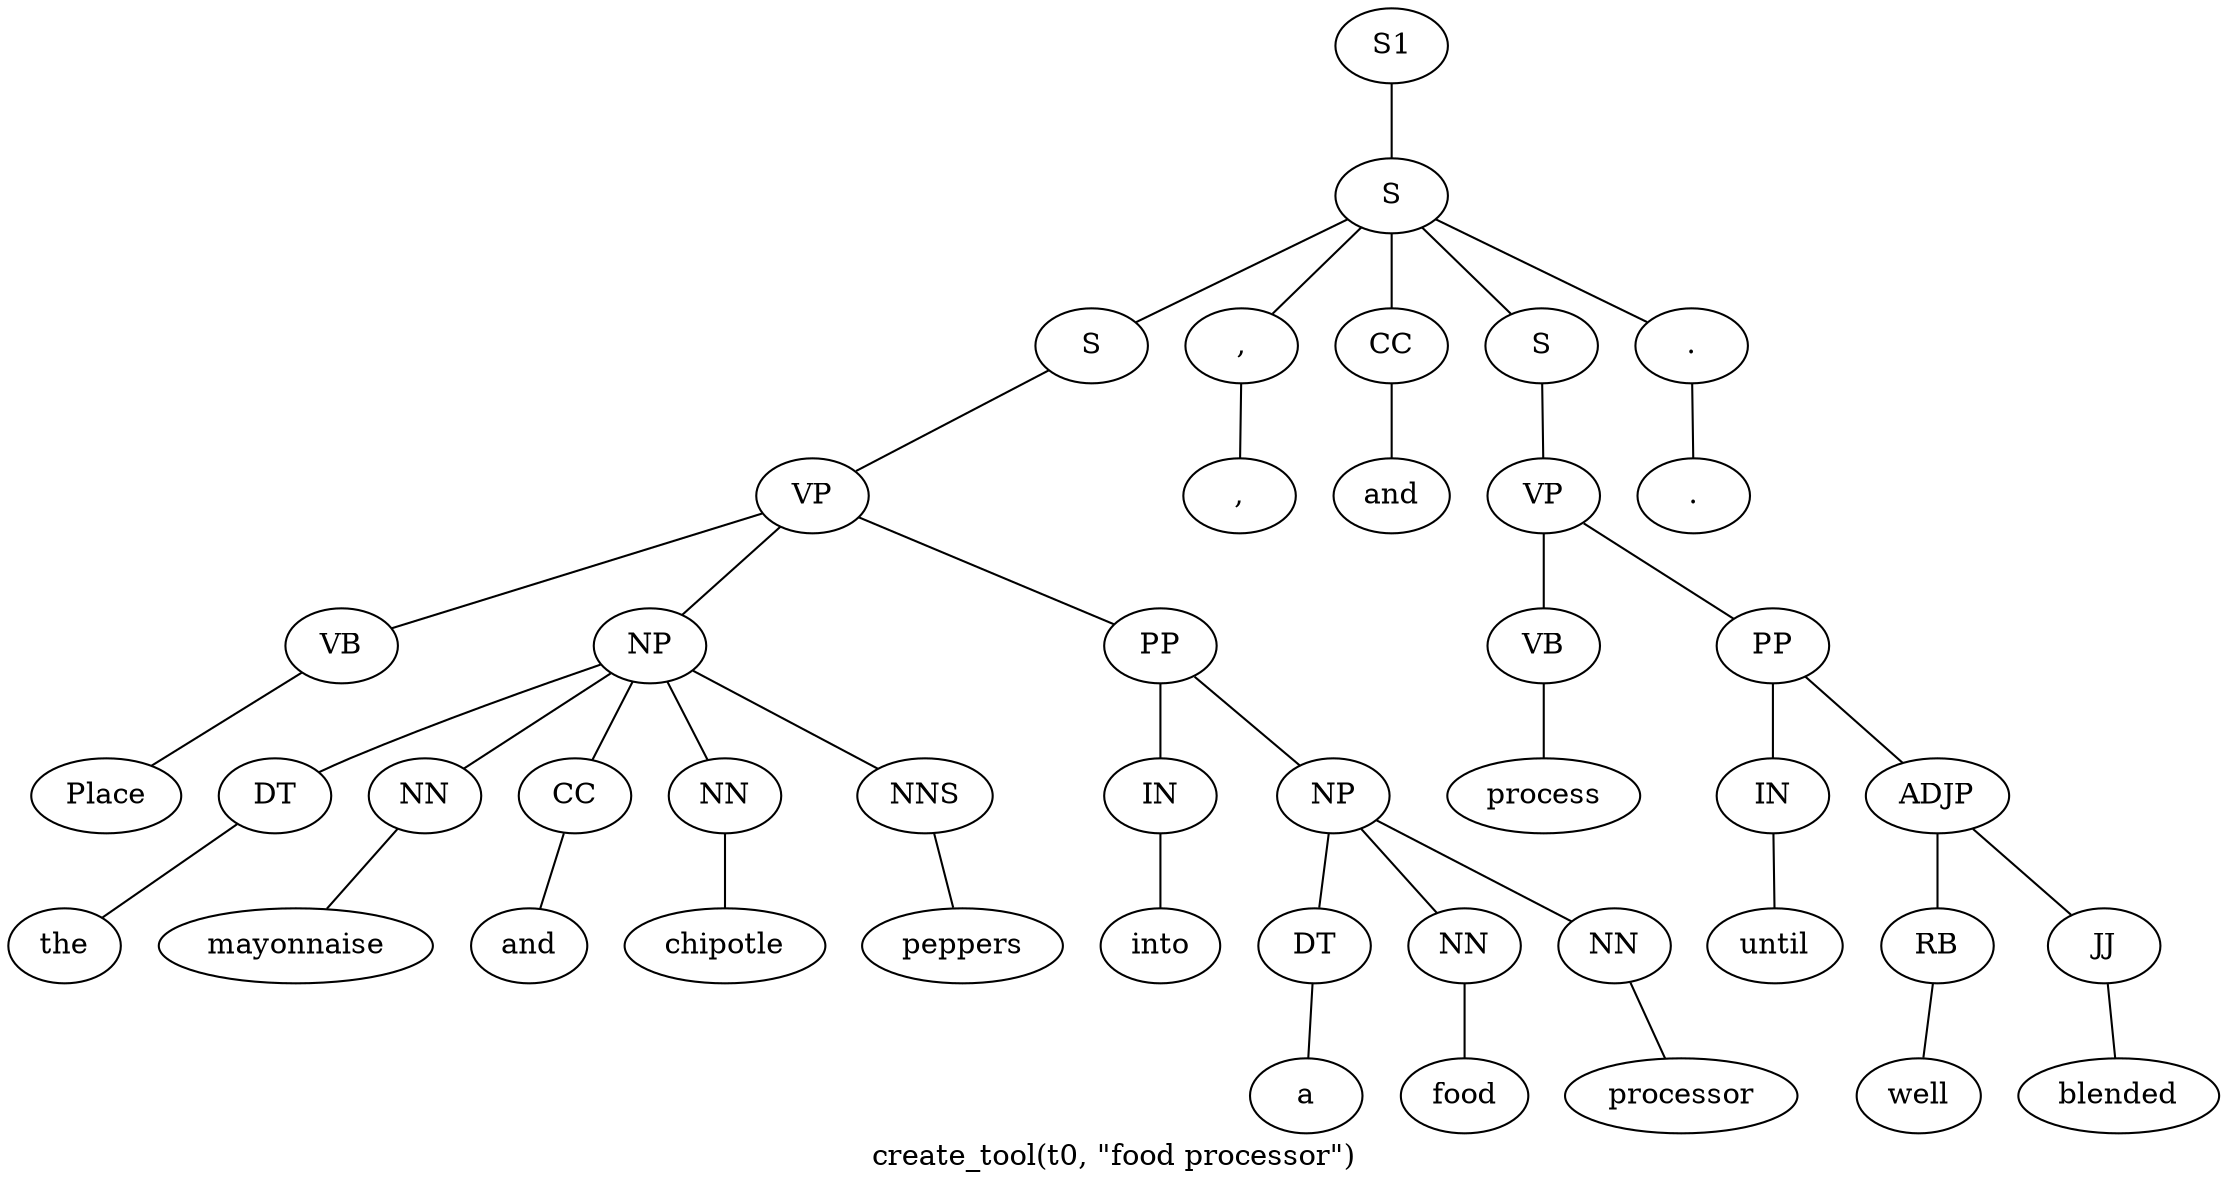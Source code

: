 graph SyntaxGraph {
	label = "create_tool(t0, \"food processor\")";
	Node0 [label="S1"];
	Node1 [label="S"];
	Node2 [label="S"];
	Node3 [label="VP"];
	Node4 [label="VB"];
	Node5 [label="Place"];
	Node6 [label="NP"];
	Node7 [label="DT"];
	Node8 [label="the"];
	Node9 [label="NN"];
	Node10 [label="mayonnaise"];
	Node11 [label="CC"];
	Node12 [label="and"];
	Node13 [label="NN"];
	Node14 [label="chipotle"];
	Node15 [label="NNS"];
	Node16 [label="peppers"];
	Node17 [label="PP"];
	Node18 [label="IN"];
	Node19 [label="into"];
	Node20 [label="NP"];
	Node21 [label="DT"];
	Node22 [label="a"];
	Node23 [label="NN"];
	Node24 [label="food"];
	Node25 [label="NN"];
	Node26 [label="processor"];
	Node27 [label=","];
	Node28 [label=","];
	Node29 [label="CC"];
	Node30 [label="and"];
	Node31 [label="S"];
	Node32 [label="VP"];
	Node33 [label="VB"];
	Node34 [label="process"];
	Node35 [label="PP"];
	Node36 [label="IN"];
	Node37 [label="until"];
	Node38 [label="ADJP"];
	Node39 [label="RB"];
	Node40 [label="well"];
	Node41 [label="JJ"];
	Node42 [label="blended"];
	Node43 [label="."];
	Node44 [label="."];

	Node0 -- Node1;
	Node1 -- Node2;
	Node1 -- Node27;
	Node1 -- Node29;
	Node1 -- Node31;
	Node1 -- Node43;
	Node2 -- Node3;
	Node3 -- Node4;
	Node3 -- Node6;
	Node3 -- Node17;
	Node4 -- Node5;
	Node6 -- Node7;
	Node6 -- Node9;
	Node6 -- Node11;
	Node6 -- Node13;
	Node6 -- Node15;
	Node7 -- Node8;
	Node9 -- Node10;
	Node11 -- Node12;
	Node13 -- Node14;
	Node15 -- Node16;
	Node17 -- Node18;
	Node17 -- Node20;
	Node18 -- Node19;
	Node20 -- Node21;
	Node20 -- Node23;
	Node20 -- Node25;
	Node21 -- Node22;
	Node23 -- Node24;
	Node25 -- Node26;
	Node27 -- Node28;
	Node29 -- Node30;
	Node31 -- Node32;
	Node32 -- Node33;
	Node32 -- Node35;
	Node33 -- Node34;
	Node35 -- Node36;
	Node35 -- Node38;
	Node36 -- Node37;
	Node38 -- Node39;
	Node38 -- Node41;
	Node39 -- Node40;
	Node41 -- Node42;
	Node43 -- Node44;
}